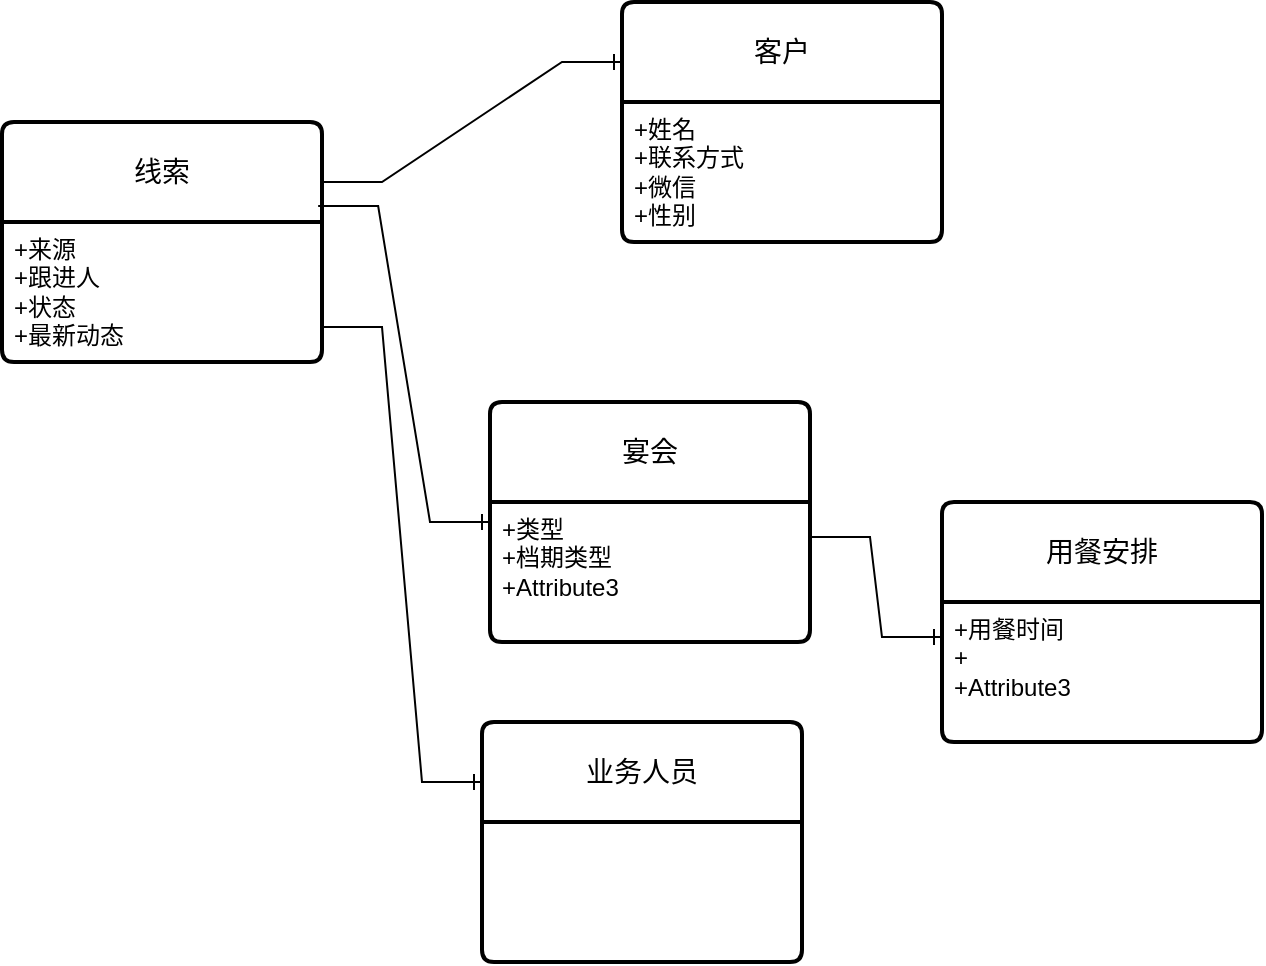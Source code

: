 <mxfile version="24.0.5" type="github">
  <diagram name="第 1 页" id="69FKn6jUInJmyMNndAG7">
    <mxGraphModel dx="1026" dy="735" grid="1" gridSize="10" guides="1" tooltips="1" connect="1" arrows="1" fold="1" page="1" pageScale="1" pageWidth="827" pageHeight="1169" math="0" shadow="0">
      <root>
        <mxCell id="0" />
        <mxCell id="1" parent="0" />
        <mxCell id="yul1Ayo0buZDzC4SrELL-2" value="线索" style="swimlane;childLayout=stackLayout;horizontal=1;startSize=50;horizontalStack=0;rounded=1;fontSize=14;fontStyle=0;strokeWidth=2;resizeParent=0;resizeLast=1;shadow=0;dashed=0;align=center;arcSize=4;whiteSpace=wrap;html=1;" vertex="1" parent="1">
          <mxGeometry x="90" y="250" width="160" height="120" as="geometry" />
        </mxCell>
        <mxCell id="yul1Ayo0buZDzC4SrELL-3" value="+来源&lt;br&gt;+跟进人&lt;br&gt;+状态&lt;div&gt;+最新动态&lt;br&gt;&lt;/div&gt;" style="align=left;strokeColor=none;fillColor=none;spacingLeft=4;fontSize=12;verticalAlign=top;resizable=0;rotatable=0;part=1;html=1;" vertex="1" parent="yul1Ayo0buZDzC4SrELL-2">
          <mxGeometry y="50" width="160" height="70" as="geometry" />
        </mxCell>
        <mxCell id="yul1Ayo0buZDzC4SrELL-4" value="客户" style="swimlane;childLayout=stackLayout;horizontal=1;startSize=50;horizontalStack=0;rounded=1;fontSize=14;fontStyle=0;strokeWidth=2;resizeParent=0;resizeLast=1;shadow=0;dashed=0;align=center;arcSize=4;whiteSpace=wrap;html=1;" vertex="1" parent="1">
          <mxGeometry x="400" y="190" width="160" height="120" as="geometry" />
        </mxCell>
        <mxCell id="yul1Ayo0buZDzC4SrELL-5" value="+姓名&lt;br&gt;+联系方式&lt;br&gt;+微信&lt;div&gt;+性别&lt;br&gt;&lt;/div&gt;" style="align=left;strokeColor=none;fillColor=none;spacingLeft=4;fontSize=12;verticalAlign=top;resizable=0;rotatable=0;part=1;html=1;" vertex="1" parent="yul1Ayo0buZDzC4SrELL-4">
          <mxGeometry y="50" width="160" height="70" as="geometry" />
        </mxCell>
        <mxCell id="yul1Ayo0buZDzC4SrELL-6" value="" style="edgeStyle=entityRelationEdgeStyle;fontSize=12;html=1;endArrow=ERone;endFill=1;rounded=0;exitX=1;exitY=0.25;exitDx=0;exitDy=0;entryX=0;entryY=0.25;entryDx=0;entryDy=0;" edge="1" parent="1" source="yul1Ayo0buZDzC4SrELL-2" target="yul1Ayo0buZDzC4SrELL-4">
          <mxGeometry width="100" height="100" relative="1" as="geometry">
            <mxPoint x="360" y="430" as="sourcePoint" />
            <mxPoint x="460" y="330" as="targetPoint" />
          </mxGeometry>
        </mxCell>
        <mxCell id="yul1Ayo0buZDzC4SrELL-7" value="宴会" style="swimlane;childLayout=stackLayout;horizontal=1;startSize=50;horizontalStack=0;rounded=1;fontSize=14;fontStyle=0;strokeWidth=2;resizeParent=0;resizeLast=1;shadow=0;dashed=0;align=center;arcSize=4;whiteSpace=wrap;html=1;" vertex="1" parent="1">
          <mxGeometry x="334" y="390" width="160" height="120" as="geometry" />
        </mxCell>
        <mxCell id="yul1Ayo0buZDzC4SrELL-8" value="+类型&lt;br&gt;+档期类型&lt;br&gt;+Attribute3" style="align=left;strokeColor=none;fillColor=none;spacingLeft=4;fontSize=12;verticalAlign=top;resizable=0;rotatable=0;part=1;html=1;" vertex="1" parent="yul1Ayo0buZDzC4SrELL-7">
          <mxGeometry y="50" width="160" height="70" as="geometry" />
        </mxCell>
        <mxCell id="yul1Ayo0buZDzC4SrELL-11" value="用餐安排" style="swimlane;childLayout=stackLayout;horizontal=1;startSize=50;horizontalStack=0;rounded=1;fontSize=14;fontStyle=0;strokeWidth=2;resizeParent=0;resizeLast=1;shadow=0;dashed=0;align=center;arcSize=4;whiteSpace=wrap;html=1;" vertex="1" parent="1">
          <mxGeometry x="560" y="440" width="160" height="120" as="geometry" />
        </mxCell>
        <mxCell id="yul1Ayo0buZDzC4SrELL-12" value="+用餐时间&lt;br&gt;+&lt;br&gt;+Attribute3" style="align=left;strokeColor=none;fillColor=none;spacingLeft=4;fontSize=12;verticalAlign=top;resizable=0;rotatable=0;part=1;html=1;" vertex="1" parent="yul1Ayo0buZDzC4SrELL-11">
          <mxGeometry y="50" width="160" height="70" as="geometry" />
        </mxCell>
        <mxCell id="yul1Ayo0buZDzC4SrELL-13" value="" style="edgeStyle=entityRelationEdgeStyle;fontSize=12;html=1;endArrow=ERone;endFill=1;rounded=0;exitX=0.988;exitY=0.35;exitDx=0;exitDy=0;exitPerimeter=0;entryX=0;entryY=0.5;entryDx=0;entryDy=0;" edge="1" parent="1" source="yul1Ayo0buZDzC4SrELL-2" target="yul1Ayo0buZDzC4SrELL-7">
          <mxGeometry width="100" height="100" relative="1" as="geometry">
            <mxPoint x="360" y="430" as="sourcePoint" />
            <mxPoint x="460" y="330" as="targetPoint" />
          </mxGeometry>
        </mxCell>
        <mxCell id="yul1Ayo0buZDzC4SrELL-14" value="" style="edgeStyle=entityRelationEdgeStyle;fontSize=12;html=1;endArrow=ERone;endFill=1;rounded=0;exitX=1;exitY=0.25;exitDx=0;exitDy=0;entryX=0;entryY=0.25;entryDx=0;entryDy=0;" edge="1" parent="1" source="yul1Ayo0buZDzC4SrELL-8" target="yul1Ayo0buZDzC4SrELL-12">
          <mxGeometry width="100" height="100" relative="1" as="geometry">
            <mxPoint x="450" y="700" as="sourcePoint" />
            <mxPoint x="550" y="600" as="targetPoint" />
          </mxGeometry>
        </mxCell>
        <mxCell id="yul1Ayo0buZDzC4SrELL-15" value="业务人员" style="swimlane;childLayout=stackLayout;horizontal=1;startSize=50;horizontalStack=0;rounded=1;fontSize=14;fontStyle=0;strokeWidth=2;resizeParent=0;resizeLast=1;shadow=0;dashed=0;align=center;arcSize=4;whiteSpace=wrap;html=1;" vertex="1" parent="1">
          <mxGeometry x="330" y="550" width="160" height="120" as="geometry" />
        </mxCell>
        <mxCell id="yul1Ayo0buZDzC4SrELL-16" value="&lt;div&gt;&lt;br&gt;&lt;/div&gt;" style="align=left;strokeColor=none;fillColor=none;spacingLeft=4;fontSize=12;verticalAlign=top;resizable=0;rotatable=0;part=1;html=1;" vertex="1" parent="yul1Ayo0buZDzC4SrELL-15">
          <mxGeometry y="50" width="160" height="70" as="geometry" />
        </mxCell>
        <mxCell id="yul1Ayo0buZDzC4SrELL-19" value="" style="edgeStyle=entityRelationEdgeStyle;fontSize=12;html=1;endArrow=ERone;endFill=1;rounded=0;exitX=1;exitY=0.75;exitDx=0;exitDy=0;entryX=0;entryY=0.25;entryDx=0;entryDy=0;" edge="1" parent="1" source="yul1Ayo0buZDzC4SrELL-3" target="yul1Ayo0buZDzC4SrELL-15">
          <mxGeometry width="100" height="100" relative="1" as="geometry">
            <mxPoint x="260" y="350" as="sourcePoint" />
            <mxPoint x="220" y="590" as="targetPoint" />
          </mxGeometry>
        </mxCell>
      </root>
    </mxGraphModel>
  </diagram>
</mxfile>
